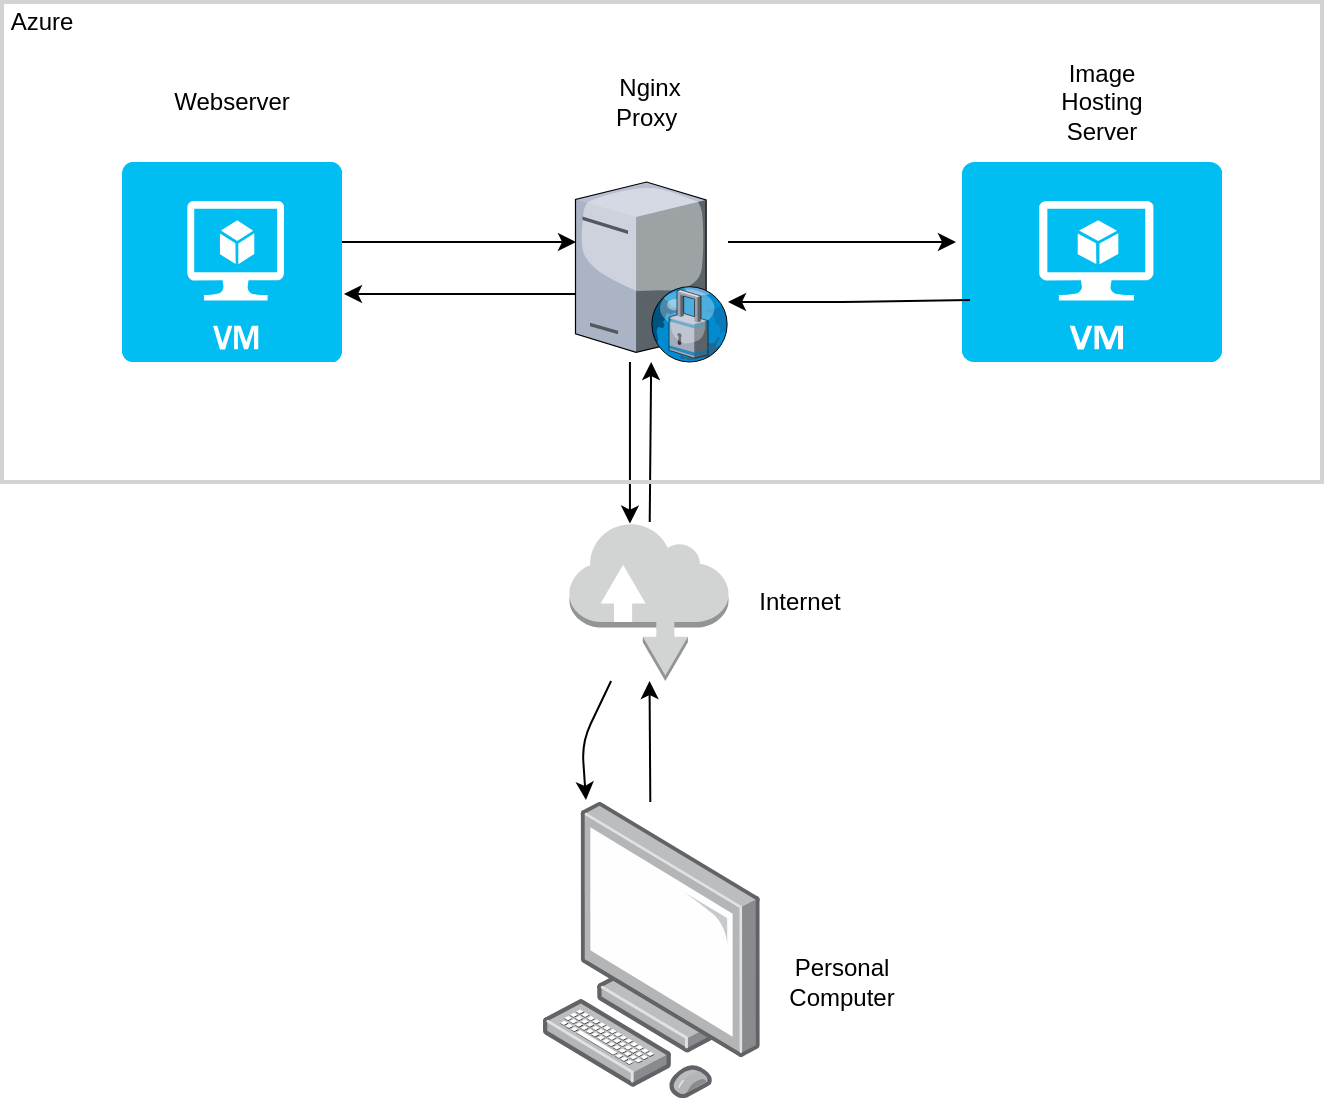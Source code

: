 <mxfile version="14.1.8" type="device"><diagram id="LrEjhJNi7soLkSbKz-xN" name="Page-1"><mxGraphModel dx="2302" dy="1208" grid="1" gridSize="10" guides="1" tooltips="1" connect="1" arrows="1" fold="1" page="1" pageScale="1" pageWidth="850" pageHeight="1100" math="0" shadow="0"><root><mxCell id="0"/><mxCell id="1" parent="0"/><mxCell id="xvRl-uIUklYvOJwF3AWz-2" value="" style="verticalLabelPosition=bottom;html=1;verticalAlign=top;align=center;strokeColor=none;fillColor=#00BEF2;shape=mxgraph.azure.virtual_machine;" vertex="1" parent="1"><mxGeometry x="160" y="310" width="110" height="100" as="geometry"/></mxCell><mxCell id="xvRl-uIUklYvOJwF3AWz-3" value="" style="verticalLabelPosition=bottom;html=1;verticalAlign=top;align=center;strokeColor=none;fillColor=#00BEF2;shape=mxgraph.azure.virtual_machine;" vertex="1" parent="1"><mxGeometry x="580" y="310" width="130" height="100" as="geometry"/></mxCell><mxCell id="xvRl-uIUklYvOJwF3AWz-4" value="" style="verticalLabelPosition=bottom;aspect=fixed;html=1;verticalAlign=top;strokeColor=none;align=center;outlineConnect=0;shape=mxgraph.citrix.proxy_server;" vertex="1" parent="1"><mxGeometry x="386.75" y="320" width="76.5" height="90" as="geometry"/></mxCell><mxCell id="xvRl-uIUklYvOJwF3AWz-6" value="" style="endArrow=classic;html=1;exitX=1;exitY=0.4;exitDx=0;exitDy=0;exitPerimeter=0;" edge="1" parent="1" source="xvRl-uIUklYvOJwF3AWz-2"><mxGeometry width="50" height="50" relative="1" as="geometry"><mxPoint x="400" y="640" as="sourcePoint"/><mxPoint x="387" y="350" as="targetPoint"/><Array as="points"><mxPoint x="330" y="350"/></Array></mxGeometry></mxCell><mxCell id="xvRl-uIUklYvOJwF3AWz-7" value="" style="endArrow=classic;html=1;exitX=0.031;exitY=0.69;exitDx=0;exitDy=0;exitPerimeter=0;" edge="1" parent="1" source="xvRl-uIUklYvOJwF3AWz-3"><mxGeometry width="50" height="50" relative="1" as="geometry"><mxPoint x="400" y="640" as="sourcePoint"/><mxPoint x="463" y="380" as="targetPoint"/><Array as="points"><mxPoint x="520" y="380"/></Array></mxGeometry></mxCell><mxCell id="xvRl-uIUklYvOJwF3AWz-8" value="" style="endArrow=classic;html=1;entryX=1.009;entryY=0.66;entryDx=0;entryDy=0;entryPerimeter=0;" edge="1" parent="1" target="xvRl-uIUklYvOJwF3AWz-2"><mxGeometry width="50" height="50" relative="1" as="geometry"><mxPoint x="387" y="376" as="sourcePoint"/><mxPoint x="466.75" y="483.766" as="targetPoint"/></mxGeometry></mxCell><mxCell id="xvRl-uIUklYvOJwF3AWz-9" value="" style="endArrow=classic;html=1;" edge="1" parent="1"><mxGeometry width="50" height="50" relative="1" as="geometry"><mxPoint x="463" y="350" as="sourcePoint"/><mxPoint x="577" y="350" as="targetPoint"/></mxGeometry></mxCell><mxCell id="xvRl-uIUklYvOJwF3AWz-10" value="" style="outlineConnect=0;dashed=0;verticalLabelPosition=bottom;verticalAlign=top;align=center;html=1;shape=mxgraph.aws3.internet;fillColor=#D2D3D3;gradientColor=none;" vertex="1" parent="1"><mxGeometry x="383.75" y="490" width="79.5" height="79.5" as="geometry"/></mxCell><mxCell id="xvRl-uIUklYvOJwF3AWz-11" value="" style="points=[];aspect=fixed;html=1;align=center;shadow=0;dashed=0;image;image=img/lib/allied_telesis/computer_and_terminals/Personal_Computer.svg;" vertex="1" parent="1"><mxGeometry x="370" y="630" width="109.3" height="148.13" as="geometry"/></mxCell><mxCell id="xvRl-uIUklYvOJwF3AWz-12" value="" style="endArrow=classic;html=1;" edge="1" parent="1" source="xvRl-uIUklYvOJwF3AWz-11" target="xvRl-uIUklYvOJwF3AWz-10"><mxGeometry width="50" height="50" relative="1" as="geometry"><mxPoint x="300" y="620" as="sourcePoint"/><mxPoint x="416.75" y="623.766" as="targetPoint"/></mxGeometry></mxCell><mxCell id="xvRl-uIUklYvOJwF3AWz-13" value="" style="endArrow=classic;html=1;entryX=0.201;entryY=-0.007;entryDx=0;entryDy=0;entryPerimeter=0;" edge="1" parent="1" source="xvRl-uIUklYvOJwF3AWz-10" target="xvRl-uIUklYvOJwF3AWz-11"><mxGeometry width="50" height="50" relative="1" as="geometry"><mxPoint x="210" y="660" as="sourcePoint"/><mxPoint x="326.75" y="663.766" as="targetPoint"/><Array as="points"><mxPoint x="390" y="600"/></Array></mxGeometry></mxCell><mxCell id="xvRl-uIUklYvOJwF3AWz-14" value="" style="endArrow=classic;html=1;" edge="1" parent="1" source="xvRl-uIUklYvOJwF3AWz-10" target="xvRl-uIUklYvOJwF3AWz-4"><mxGeometry width="50" height="50" relative="1" as="geometry"><mxPoint x="250" y="490" as="sourcePoint"/><mxPoint x="366.75" y="493.766" as="targetPoint"/></mxGeometry></mxCell><mxCell id="xvRl-uIUklYvOJwF3AWz-15" value="" style="endArrow=classic;html=1;entryX=0.38;entryY=0.01;entryDx=0;entryDy=0;entryPerimeter=0;exitX=0.356;exitY=1;exitDx=0;exitDy=0;exitPerimeter=0;" edge="1" parent="1" source="xvRl-uIUklYvOJwF3AWz-4" target="xvRl-uIUklYvOJwF3AWz-10"><mxGeometry width="50" height="50" relative="1" as="geometry"><mxPoint x="200" y="540" as="sourcePoint"/><mxPoint x="316.75" y="543.766" as="targetPoint"/></mxGeometry></mxCell><mxCell id="xvRl-uIUklYvOJwF3AWz-17" value="" style="rounded=0;whiteSpace=wrap;html=1;fillColor=none;strokeColor=#d3d3d3;strokeWidth=2;" vertex="1" parent="1"><mxGeometry x="100" y="230" width="660" height="240" as="geometry"/></mxCell><mxCell id="xvRl-uIUklYvOJwF3AWz-18" value="Azure" style="text;html=1;strokeColor=none;fillColor=none;align=center;verticalAlign=middle;whiteSpace=wrap;rounded=0;" vertex="1" parent="1"><mxGeometry x="100" y="230" width="40" height="20" as="geometry"/></mxCell><mxCell id="xvRl-uIUklYvOJwF3AWz-19" value="Webserver" style="text;html=1;strokeColor=none;fillColor=none;align=center;verticalAlign=middle;whiteSpace=wrap;rounded=0;" vertex="1" parent="1"><mxGeometry x="195" y="270" width="40" height="20" as="geometry"/></mxCell><mxCell id="xvRl-uIUklYvOJwF3AWz-20" value="Nginx Proxy&amp;nbsp;" style="text;html=1;strokeColor=none;fillColor=none;align=center;verticalAlign=middle;whiteSpace=wrap;rounded=0;" vertex="1" parent="1"><mxGeometry x="403.5" y="270" width="40" height="20" as="geometry"/></mxCell><mxCell id="xvRl-uIUklYvOJwF3AWz-21" value="Image Hosting Server" style="text;html=1;strokeColor=none;fillColor=none;align=center;verticalAlign=middle;whiteSpace=wrap;rounded=0;" vertex="1" parent="1"><mxGeometry x="630" y="270" width="40" height="20" as="geometry"/></mxCell><mxCell id="xvRl-uIUklYvOJwF3AWz-22" value="Internet" style="text;html=1;strokeColor=none;fillColor=none;align=center;verticalAlign=middle;whiteSpace=wrap;rounded=0;" vertex="1" parent="1"><mxGeometry x="479" y="520" width="40" height="20" as="geometry"/></mxCell><mxCell id="xvRl-uIUklYvOJwF3AWz-23" value="Personal Computer" style="text;html=1;strokeColor=none;fillColor=none;align=center;verticalAlign=middle;whiteSpace=wrap;rounded=0;" vertex="1" parent="1"><mxGeometry x="500" y="710" width="40" height="20" as="geometry"/></mxCell></root></mxGraphModel></diagram></mxfile>